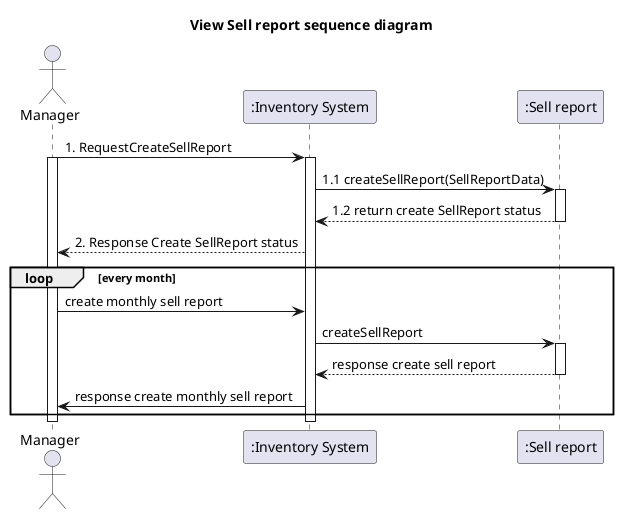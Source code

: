 @startuml
'example
title View Sell report sequence diagram

actor Manager as actorManager
participant ":Inventory System" as InventorySystem
participant ":Sell report" as classSellReport


actorManager -> InventorySystem: 1. RequestCreateSellReport
activate actorManager
activate InventorySystem

'-------------- START view product ---------------
InventorySystem -> classSellReport: 1.1 createSellReport(SellReportData)
activate classSellReport

classSellReport --> InventorySystem: 1.2 return create SellReport status
deactivate classSellReport

InventorySystem --> actorManager : 2. Response Create SellReport status


loop every month
actorManager -> InventorySystem : create monthly sell report
InventorySystem -> classSellReport : createSellReport
activate classSellReport
classSellReport --> InventorySystem : response create sell report
deactivate classSellReport

InventorySystem -> actorManager : response create monthly sell report
end loop

deactivate InventorySystem
deactivate actorManager
@enduml